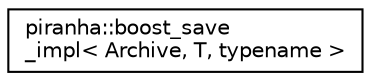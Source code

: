 digraph "Graphical Class Hierarchy"
{
  edge [fontname="Helvetica",fontsize="10",labelfontname="Helvetica",labelfontsize="10"];
  node [fontname="Helvetica",fontsize="10",shape=record];
  rankdir="LR";
  Node0 [label="piranha::boost_save\l_impl\< Archive, T, typename \>",height=0.2,width=0.4,color="black", fillcolor="white", style="filled",URL="$structpiranha_1_1boost__save__impl.html",tooltip="Default implementation of piranha::boost_save(). "];
}
